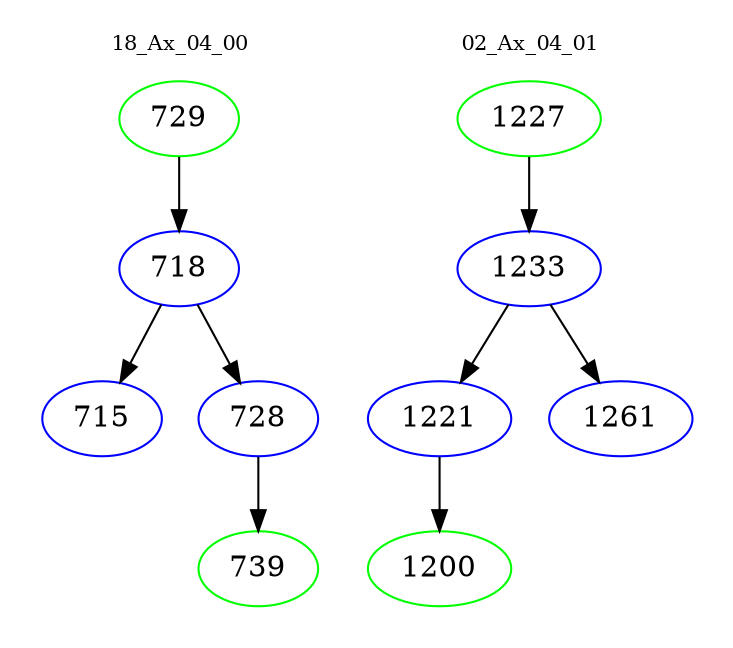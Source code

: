 digraph{
subgraph cluster_0 {
color = white
label = "18_Ax_04_00";
fontsize=10;
T0_729 [label="729", color="green"]
T0_729 -> T0_718 [color="black"]
T0_718 [label="718", color="blue"]
T0_718 -> T0_715 [color="black"]
T0_715 [label="715", color="blue"]
T0_718 -> T0_728 [color="black"]
T0_728 [label="728", color="blue"]
T0_728 -> T0_739 [color="black"]
T0_739 [label="739", color="green"]
}
subgraph cluster_1 {
color = white
label = "02_Ax_04_01";
fontsize=10;
T1_1227 [label="1227", color="green"]
T1_1227 -> T1_1233 [color="black"]
T1_1233 [label="1233", color="blue"]
T1_1233 -> T1_1221 [color="black"]
T1_1221 [label="1221", color="blue"]
T1_1221 -> T1_1200 [color="black"]
T1_1200 [label="1200", color="green"]
T1_1233 -> T1_1261 [color="black"]
T1_1261 [label="1261", color="blue"]
}
}
